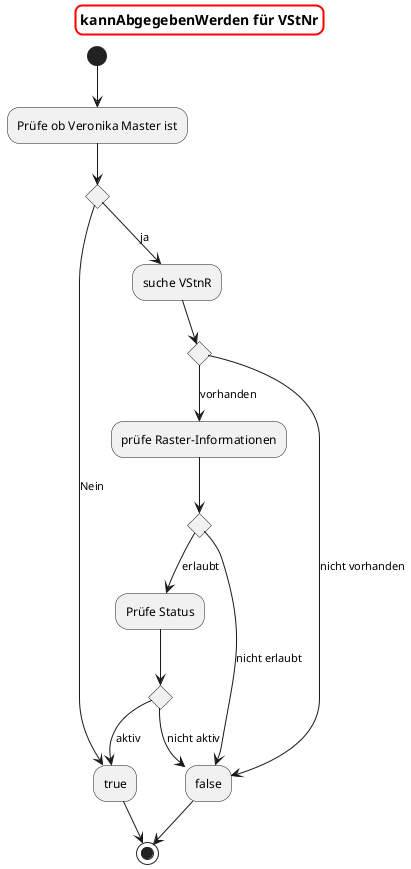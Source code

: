 @startuml
skinparam titleBorderRoundCorner 15
skinparam titleBorderThickness 2
skinparam titleBorderColor red
title kannAbgegebenWerden für VStNr

(*)  --> "Prüfe ob Veronika Master ist"  
-down-> if "" then 
        -down-> [Nein] "true"
    else 
        -down-> [ja] "suche VStnR"
        
        if "" then
            -down-> [nicht vorhanden] "false"
        else
            -down-> [vorhanden] "prüfe Raster-Informationen"
                if "" then
                    -down->  [nicht erlaubt] "false"
                else
                    -down-> [erlaubt] Prüfe Status
                    if "" then
                        -down-> [aktiv] "true"
                    else    
                        -down-> [nicht aktiv] "false"
                endif
            
        endif
   endif
endif   

"true" -down->(*)
"false" -down->(*)
@enduml
